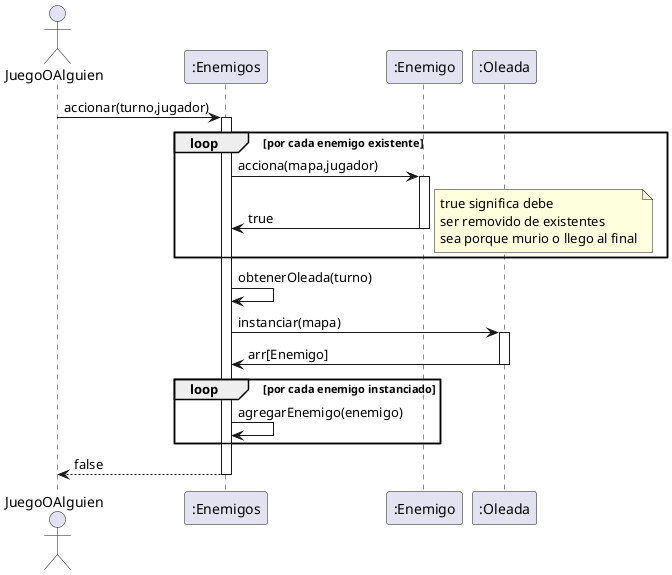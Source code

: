 @startuml

Actor JuegoOAlguien as sis
participant ":Enemigos" as enemies
participant ":Enemigo" as enemy
participant ":Oleada" as oleada

sis-> enemies : accionar(turno,jugador)
activate enemies

loop por cada enemigo existente
enemies->enemy: acciona(mapa,jugador)
activate enemy
enemy->enemies: true
note right
true significa debe 
ser removido de existentes
sea porque murio o llego al final
end note



deactivate enemy
end
enemies-> enemies: obtenerOleada(turno)

enemies -> oleada: instanciar(mapa)
activate oleada
oleada-> enemies: arr[Enemigo]
deactivate oleada

loop por cada enemigo instanciado
enemies->enemies: agregarEnemigo(enemigo)
end

enemies-->sis: false
deactivate enemies



@enduml